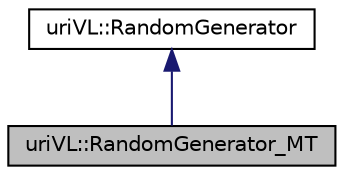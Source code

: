 digraph "uriVL::RandomGenerator_MT"
{
  edge [fontname="Helvetica",fontsize="10",labelfontname="Helvetica",labelfontsize="10"];
  node [fontname="Helvetica",fontsize="10",shape=record];
  Node1 [label="uriVL::RandomGenerator_MT",height=0.2,width=0.4,color="black", fillcolor="grey75", style="filled", fontcolor="black"];
  Node2 -> Node1 [dir="back",color="midnightblue",fontsize="10",style="solid",fontname="Helvetica"];
  Node2 [label="uriVL::RandomGenerator",height=0.2,width=0.4,color="black", fillcolor="white", style="filled",URL="$classuriVL_1_1RandomGenerator.html",tooltip="Pure virtual parent class for pseudorandom number generators. "];
}
